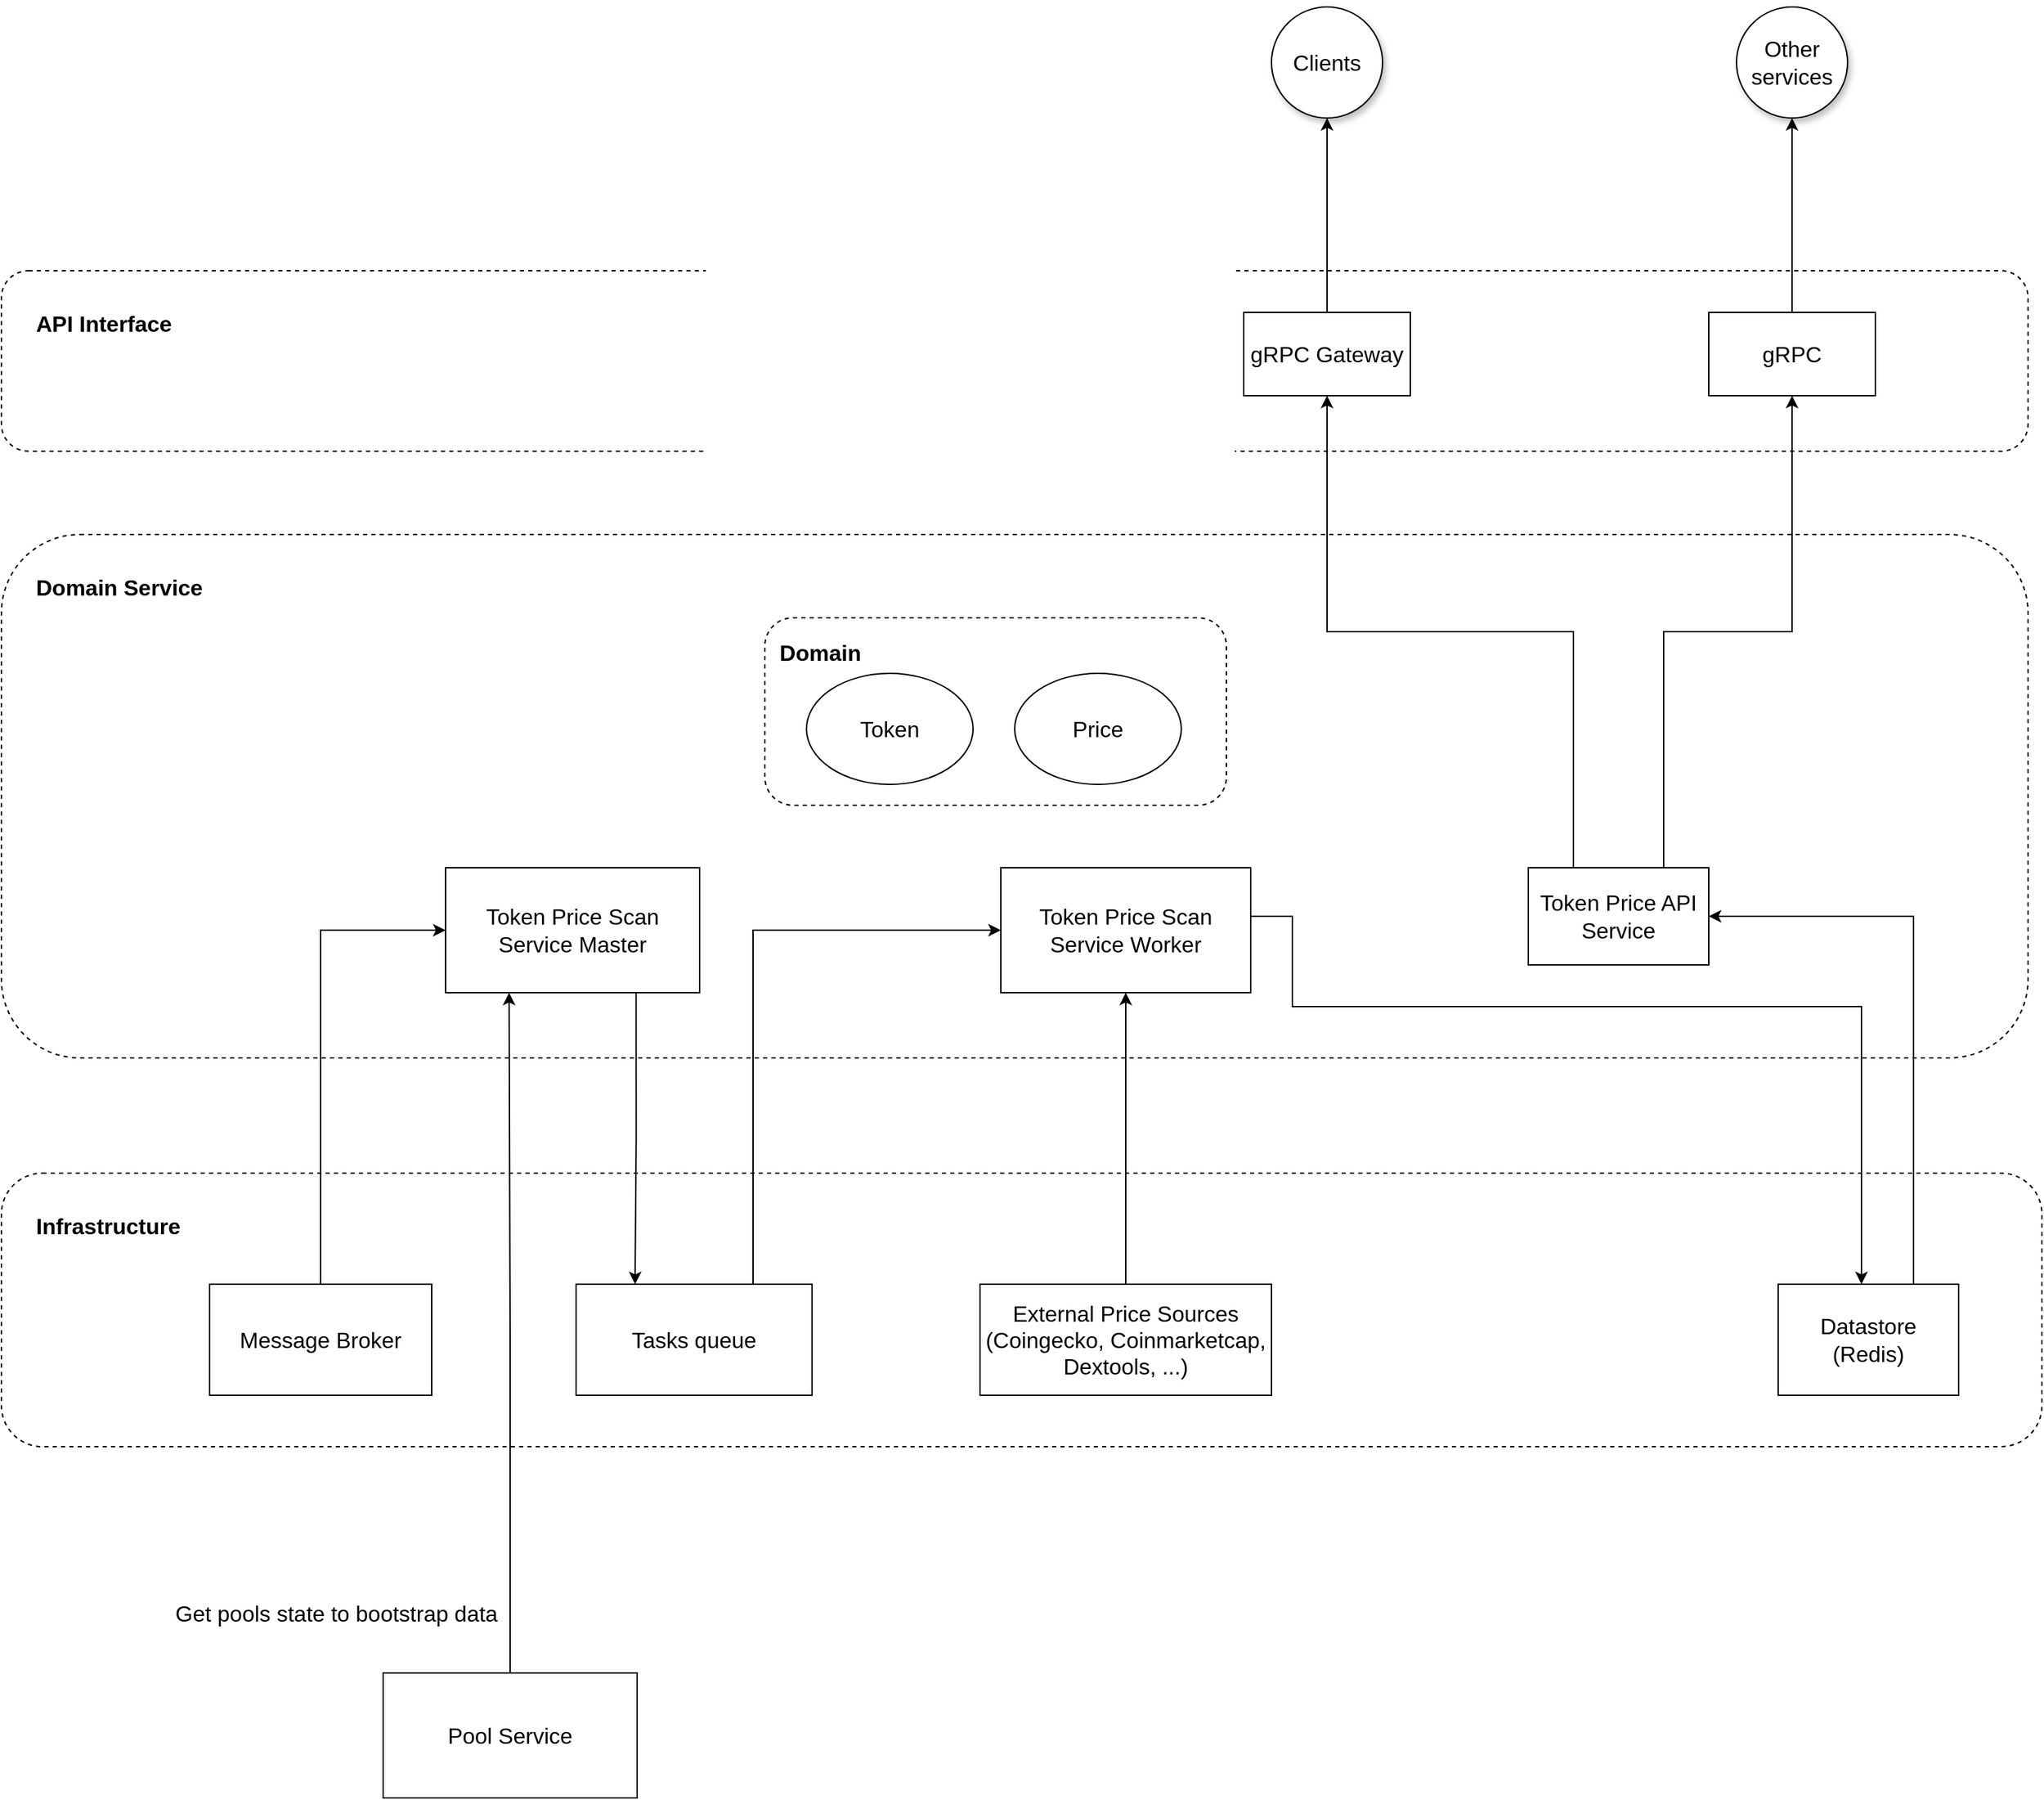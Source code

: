 <mxfile version="18.0.3" type="github">
  <diagram id="vYhIYeuhMKYq1YM2tLH0" name="Page-1">
    <mxGraphModel dx="1731" dy="971" grid="1" gridSize="10" guides="1" tooltips="1" connect="1" arrows="1" fold="1" page="1" pageScale="1" pageWidth="850" pageHeight="1100" math="0" shadow="0">
      <root>
        <mxCell id="0" />
        <mxCell id="1" parent="0" />
        <mxCell id="VPi010c3T4Fb0CU36pfW-24" value="&lt;b style=&quot;font-size: 16px;&quot;&gt;API Interface&lt;/b&gt;" style="rounded=1;whiteSpace=wrap;html=1;dashed=1;fontSize=16;fillColor=default;align=left;verticalAlign=top;spacingTop=22;spacingLeft=23;fillOpacity=50;" parent="1" vertex="1">
          <mxGeometry x="150" y="210" width="1460" height="130" as="geometry" />
        </mxCell>
        <mxCell id="VPi010c3T4Fb0CU36pfW-23" value="&lt;b style=&quot;font-size: 16px;&quot;&gt;Infrastructure&lt;/b&gt;" style="rounded=1;whiteSpace=wrap;html=1;dashed=1;fontSize=16;fillColor=default;align=left;verticalAlign=top;spacingTop=22;spacingLeft=23;fillOpacity=50;" parent="1" vertex="1">
          <mxGeometry x="150" y="860" width="1470" height="197" as="geometry" />
        </mxCell>
        <mxCell id="VPi010c3T4Fb0CU36pfW-22" value="&lt;b style=&quot;font-size: 16px;&quot;&gt;Domain Service&lt;/b&gt;" style="rounded=1;whiteSpace=wrap;html=1;dashed=1;fontSize=16;fillColor=default;align=left;verticalAlign=top;spacingTop=22;spacingLeft=23;fillOpacity=50;" parent="1" vertex="1">
          <mxGeometry x="150" y="400" width="1460" height="377" as="geometry" />
        </mxCell>
        <mxCell id="VPi010c3T4Fb0CU36pfW-5" style="edgeStyle=orthogonalEdgeStyle;rounded=0;orthogonalLoop=1;jettySize=auto;html=1;exitX=0.25;exitY=0;exitDx=0;exitDy=0;entryX=0.5;entryY=1;entryDx=0;entryDy=0;fontSize=16;" parent="1" source="00cH1n4YGTlZ0PjOOUdn-2" target="VPi010c3T4Fb0CU36pfW-1" edge="1">
          <mxGeometry relative="1" as="geometry" />
        </mxCell>
        <mxCell id="VPi010c3T4Fb0CU36pfW-17" style="edgeStyle=orthogonalEdgeStyle;rounded=0;orthogonalLoop=1;jettySize=auto;html=1;exitX=0.75;exitY=0;exitDx=0;exitDy=0;entryX=0.5;entryY=1;entryDx=0;entryDy=0;fontSize=16;" parent="1" source="00cH1n4YGTlZ0PjOOUdn-2" target="VPi010c3T4Fb0CU36pfW-15" edge="1">
          <mxGeometry relative="1" as="geometry" />
        </mxCell>
        <mxCell id="00cH1n4YGTlZ0PjOOUdn-2" value="Token Price API Service" style="rounded=0;whiteSpace=wrap;html=1;fontSize=16;" parent="1" vertex="1">
          <mxGeometry x="1250" y="640" width="130" height="70" as="geometry" />
        </mxCell>
        <mxCell id="Fwv69hDyFIpPu4L3yp6a-8" style="edgeStyle=orthogonalEdgeStyle;rounded=0;orthogonalLoop=1;jettySize=auto;html=1;exitX=0.75;exitY=1;exitDx=0;exitDy=0;entryX=0.25;entryY=0;entryDx=0;entryDy=0;fontSize=16;" edge="1" parent="1" source="00cH1n4YGTlZ0PjOOUdn-3" target="00cH1n4YGTlZ0PjOOUdn-7">
          <mxGeometry relative="1" as="geometry" />
        </mxCell>
        <mxCell id="00cH1n4YGTlZ0PjOOUdn-3" value="Token Price Scan Service Master" style="rounded=0;whiteSpace=wrap;html=1;fontSize=16;" parent="1" vertex="1">
          <mxGeometry x="470" y="640" width="183" height="90" as="geometry" />
        </mxCell>
        <mxCell id="Fwv69hDyFIpPu4L3yp6a-1" style="edgeStyle=orthogonalEdgeStyle;rounded=0;orthogonalLoop=1;jettySize=auto;html=1;exitX=0.5;exitY=0;exitDx=0;exitDy=0;entryX=0;entryY=0.5;entryDx=0;entryDy=0;fontSize=16;" edge="1" parent="1" source="00cH1n4YGTlZ0PjOOUdn-4" target="00cH1n4YGTlZ0PjOOUdn-3">
          <mxGeometry relative="1" as="geometry" />
        </mxCell>
        <mxCell id="00cH1n4YGTlZ0PjOOUdn-4" value="Message Broker" style="rounded=0;whiteSpace=wrap;html=1;fontSize=16;" parent="1" vertex="1">
          <mxGeometry x="300" y="940" width="160" height="80" as="geometry" />
        </mxCell>
        <mxCell id="Fwv69hDyFIpPu4L3yp6a-3" style="edgeStyle=orthogonalEdgeStyle;rounded=0;orthogonalLoop=1;jettySize=auto;html=1;exitX=0.75;exitY=0;exitDx=0;exitDy=0;entryX=0;entryY=0.5;entryDx=0;entryDy=0;fontSize=16;" edge="1" parent="1" source="00cH1n4YGTlZ0PjOOUdn-7" target="VPi010c3T4Fb0CU36pfW-2">
          <mxGeometry relative="1" as="geometry" />
        </mxCell>
        <mxCell id="00cH1n4YGTlZ0PjOOUdn-7" value="Tasks queue" style="rounded=0;whiteSpace=wrap;html=1;fontSize=16;" parent="1" vertex="1">
          <mxGeometry x="564" y="940" width="170" height="80" as="geometry" />
        </mxCell>
        <mxCell id="VPi010c3T4Fb0CU36pfW-14" style="edgeStyle=orthogonalEdgeStyle;rounded=0;orthogonalLoop=1;jettySize=auto;html=1;exitX=0.75;exitY=0;exitDx=0;exitDy=0;entryX=1;entryY=0.5;entryDx=0;entryDy=0;fontSize=16;" parent="1" source="00cH1n4YGTlZ0PjOOUdn-8" target="00cH1n4YGTlZ0PjOOUdn-2" edge="1">
          <mxGeometry relative="1" as="geometry" />
        </mxCell>
        <mxCell id="00cH1n4YGTlZ0PjOOUdn-8" value="Datastore&lt;br style=&quot;font-size: 16px;&quot;&gt;(Redis)" style="rounded=0;whiteSpace=wrap;html=1;fontSize=16;" parent="1" vertex="1">
          <mxGeometry x="1430" y="940" width="130" height="80" as="geometry" />
        </mxCell>
        <mxCell id="VPi010c3T4Fb0CU36pfW-27" style="edgeStyle=orthogonalEdgeStyle;rounded=0;orthogonalLoop=1;jettySize=auto;html=1;exitX=0.5;exitY=0;exitDx=0;exitDy=0;entryX=0.5;entryY=1;entryDx=0;entryDy=0;fontSize=16;" parent="1" source="VPi010c3T4Fb0CU36pfW-1" target="VPi010c3T4Fb0CU36pfW-26" edge="1">
          <mxGeometry relative="1" as="geometry" />
        </mxCell>
        <mxCell id="VPi010c3T4Fb0CU36pfW-1" value="gRPC Gateway" style="rounded=0;whiteSpace=wrap;html=1;fontSize=16;" parent="1" vertex="1">
          <mxGeometry x="1045" y="240" width="120" height="60" as="geometry" />
        </mxCell>
        <mxCell id="VPi010c3T4Fb0CU36pfW-12" style="edgeStyle=orthogonalEdgeStyle;rounded=0;orthogonalLoop=1;jettySize=auto;html=1;exitX=1;exitY=0.5;exitDx=0;exitDy=0;fontSize=16;" parent="1" source="VPi010c3T4Fb0CU36pfW-2" edge="1">
          <mxGeometry relative="1" as="geometry">
            <mxPoint x="1490" y="940" as="targetPoint" />
            <Array as="points">
              <mxPoint x="1050" y="675" />
              <mxPoint x="1080" y="675" />
              <mxPoint x="1080" y="740" />
              <mxPoint x="1490" y="740" />
            </Array>
          </mxGeometry>
        </mxCell>
        <mxCell id="VPi010c3T4Fb0CU36pfW-2" value="Token Price Scan Service Worker" style="rounded=0;whiteSpace=wrap;html=1;fontSize=16;" parent="1" vertex="1">
          <mxGeometry x="870" y="640" width="180" height="90" as="geometry" />
        </mxCell>
        <mxCell id="VPi010c3T4Fb0CU36pfW-29" style="edgeStyle=orthogonalEdgeStyle;rounded=0;orthogonalLoop=1;jettySize=auto;html=1;exitX=0.5;exitY=0;exitDx=0;exitDy=0;fontSize=16;" parent="1" source="VPi010c3T4Fb0CU36pfW-15" target="VPi010c3T4Fb0CU36pfW-28" edge="1">
          <mxGeometry relative="1" as="geometry" />
        </mxCell>
        <mxCell id="VPi010c3T4Fb0CU36pfW-15" value="gRPC" style="rounded=0;whiteSpace=wrap;html=1;fontSize=16;" parent="1" vertex="1">
          <mxGeometry x="1380" y="240" width="120" height="60" as="geometry" />
        </mxCell>
        <mxCell id="VPi010c3T4Fb0CU36pfW-20" value="" style="rounded=1;whiteSpace=wrap;html=1;fontSize=16;dashed=1;fillOpacity=50;" parent="1" vertex="1">
          <mxGeometry x="700" y="460" width="332.5" height="135" as="geometry" />
        </mxCell>
        <mxCell id="VPi010c3T4Fb0CU36pfW-19" value="Token" style="ellipse;whiteSpace=wrap;html=1;fontSize=16;" parent="1" vertex="1">
          <mxGeometry x="730" y="500" width="120" height="80" as="geometry" />
        </mxCell>
        <mxCell id="VPi010c3T4Fb0CU36pfW-21" value="&lt;b style=&quot;font-size: 16px;&quot;&gt;Domain&lt;/b&gt;" style="text;html=1;strokeColor=none;fillColor=none;align=center;verticalAlign=middle;whiteSpace=wrap;rounded=0;dashed=1;fontSize=16;" parent="1" vertex="1">
          <mxGeometry x="710" y="470" width="60" height="30" as="geometry" />
        </mxCell>
        <mxCell id="VPi010c3T4Fb0CU36pfW-26" value="Clients" style="ellipse;whiteSpace=wrap;html=1;aspect=fixed;shadow=1;fontSize=16;fillColor=default;" parent="1" vertex="1">
          <mxGeometry x="1065" y="20" width="80" height="80" as="geometry" />
        </mxCell>
        <mxCell id="VPi010c3T4Fb0CU36pfW-28" value="Other services" style="ellipse;whiteSpace=wrap;html=1;aspect=fixed;shadow=1;fontSize=16;fillColor=default;" parent="1" vertex="1">
          <mxGeometry x="1400" y="20" width="80" height="80" as="geometry" />
        </mxCell>
        <mxCell id="0GMuriRPIV73mQWH51Op-1" value="Price" style="ellipse;whiteSpace=wrap;html=1;fontSize=16;" parent="1" vertex="1">
          <mxGeometry x="880" y="500" width="120" height="80" as="geometry" />
        </mxCell>
        <mxCell id="0GMuriRPIV73mQWH51Op-3" style="edgeStyle=orthogonalEdgeStyle;rounded=0;orthogonalLoop=1;jettySize=auto;html=1;entryX=0.5;entryY=1;entryDx=0;entryDy=0;fontSize=16;" parent="1" source="0GMuriRPIV73mQWH51Op-2" target="VPi010c3T4Fb0CU36pfW-2" edge="1">
          <mxGeometry relative="1" as="geometry" />
        </mxCell>
        <mxCell id="0GMuriRPIV73mQWH51Op-2" value="External Price Sources (Coingecko, Coinmarketcap, Dextools, ...)" style="rounded=0;whiteSpace=wrap;html=1;fontSize=16;" parent="1" vertex="1">
          <mxGeometry x="855" y="940" width="210" height="80" as="geometry" />
        </mxCell>
        <mxCell id="Fwv69hDyFIpPu4L3yp6a-6" style="edgeStyle=orthogonalEdgeStyle;rounded=0;orthogonalLoop=1;jettySize=auto;html=1;entryX=0.25;entryY=1;entryDx=0;entryDy=0;fontSize=16;" edge="1" parent="1" source="Fwv69hDyFIpPu4L3yp6a-5" target="00cH1n4YGTlZ0PjOOUdn-3">
          <mxGeometry relative="1" as="geometry" />
        </mxCell>
        <mxCell id="Fwv69hDyFIpPu4L3yp6a-7" value="Get pools state to bootstrap data" style="edgeLabel;html=1;align=center;verticalAlign=middle;resizable=0;points=[];fontSize=16;" vertex="1" connectable="0" parent="Fwv69hDyFIpPu4L3yp6a-6">
          <mxGeometry x="-0.822" y="4" relative="1" as="geometry">
            <mxPoint x="-122" as="offset" />
          </mxGeometry>
        </mxCell>
        <mxCell id="Fwv69hDyFIpPu4L3yp6a-5" value="Pool Service" style="rounded=0;whiteSpace=wrap;html=1;fontSize=16;" vertex="1" parent="1">
          <mxGeometry x="425" y="1220" width="183" height="90" as="geometry" />
        </mxCell>
      </root>
    </mxGraphModel>
  </diagram>
</mxfile>
